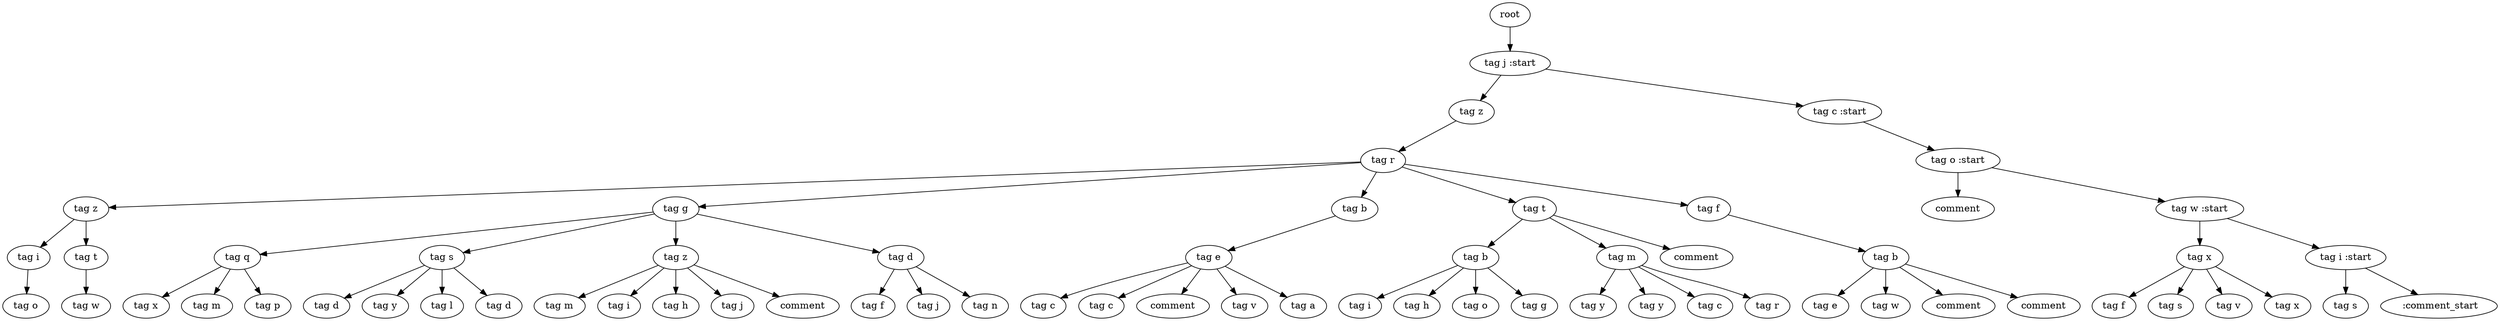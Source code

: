digraph Tree{
0[label="root"];
0->00
00[label="tag j :start"];
00->000
000[label="tag z"];
000->0000
0000[label="tag r"];
0000->00000
00000[label="tag z"];
00000->000000
000000[label="tag i"];
000000->0000000
0000000[label="tag o"];
00000->000001
000001[label="tag t"];
000001->0000010
0000010[label="tag w"];
0000->00001
00001[label="tag g"];
00001->000010
000010[label="tag q"];
000010->0000100
0000100[label="tag x"];
000010->0000101
0000101[label="tag m"];
000010->0000102
0000102[label="tag p"];
00001->000011
000011[label="tag s"];
000011->0000110
0000110[label="tag d"];
000011->0000111
0000111[label="tag y"];
000011->0000112
0000112[label="tag l"];
000011->0000113
0000113[label="tag d"];
00001->000012
000012[label="tag z"];
000012->0000120
0000120[label="tag m"];
000012->0000121
0000121[label="tag i"];
000012->0000122
0000122[label="tag h"];
000012->0000123
0000123[label="tag j"];
000012->0000124
0000124[label="comment"];
00001->000013
000013[label="tag d"];
000013->0000130
0000130[label="tag f"];
000013->0000131
0000131[label="tag j"];
000013->0000132
0000132[label="tag n"];
0000->00002
00002[label="tag b"];
00002->000020
000020[label="tag e"];
000020->0000200
0000200[label="tag c"];
000020->0000201
0000201[label="tag c"];
000020->0000202
0000202[label="comment"];
000020->0000203
0000203[label="tag v"];
000020->0000204
0000204[label="tag a"];
0000->00003
00003[label="tag t"];
00003->000030
000030[label="tag b"];
000030->0000300
0000300[label="tag i"];
000030->0000301
0000301[label="tag h"];
000030->0000302
0000302[label="tag o"];
000030->0000303
0000303[label="tag g"];
00003->000031
000031[label="tag m"];
000031->0000310
0000310[label="tag y"];
000031->0000311
0000311[label="tag y"];
000031->0000312
0000312[label="tag c"];
000031->0000313
0000313[label="tag r"];
00003->000032
000032[label="comment"];
0000->00004
00004[label="tag f"];
00004->000040
000040[label="tag b"];
000040->0000400
0000400[label="tag e"];
000040->0000401
0000401[label="tag w"];
000040->0000402
0000402[label="comment"];
000040->0000403
0000403[label="comment"];
00->001
001[label="tag c :start"];
001->0010
0010[label="tag o :start"];
0010->00100
00100[label="comment"];
0010->00101
00101[label="tag w :start"];
00101->001010
001010[label="tag x"];
001010->0010100
0010100[label="tag f"];
001010->0010101
0010101[label="tag s"];
001010->0010102
0010102[label="tag v"];
001010->0010103
0010103[label="tag x"];
00101->001011
001011[label="tag i :start"];
001011->0010110
0010110[label="tag s"];
001011->0010111
0010111[label=" :comment_start"];
}
